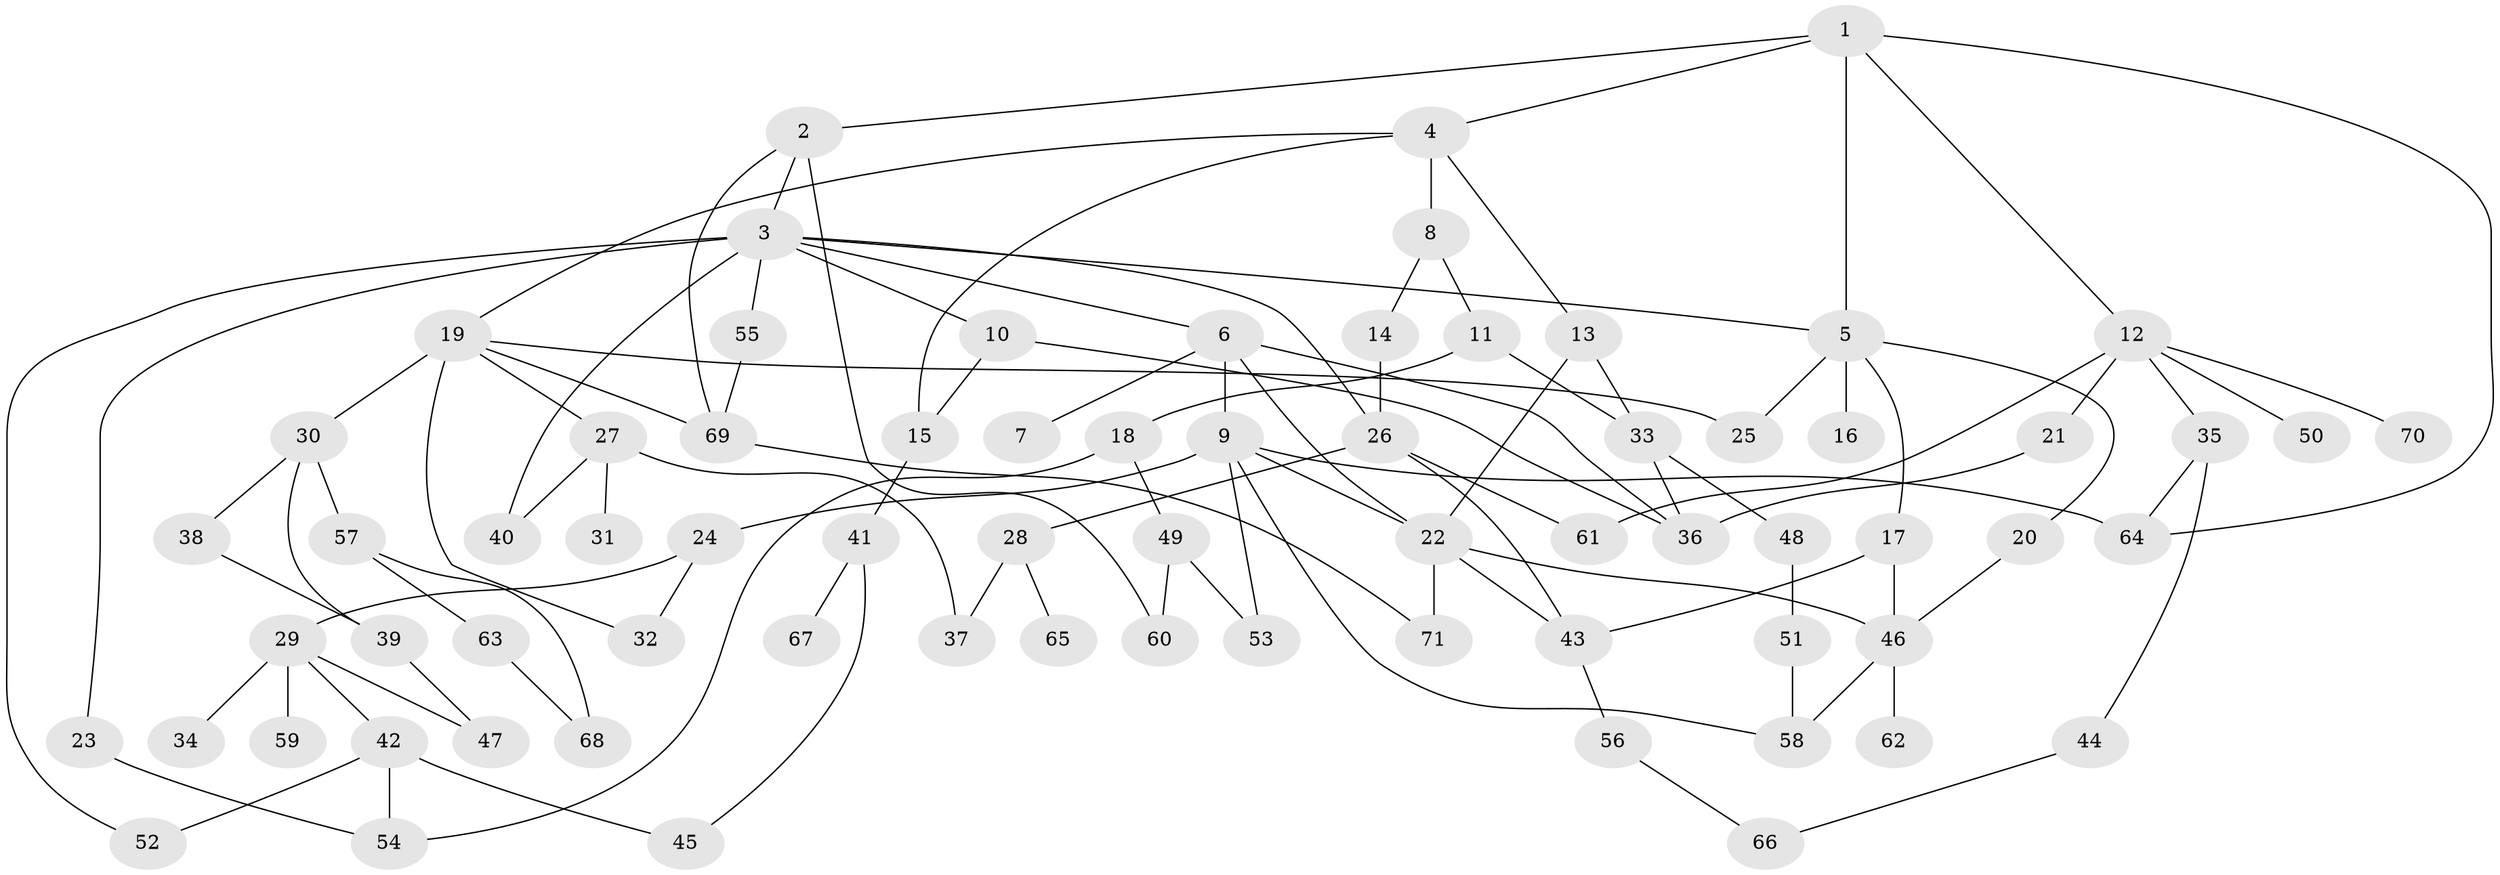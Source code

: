 // coarse degree distribution, {5: 0.10204081632653061, 4: 0.16326530612244897, 12: 0.02040816326530612, 6: 0.08163265306122448, 1: 0.16326530612244897, 7: 0.02040816326530612, 2: 0.3469387755102041, 8: 0.02040816326530612, 3: 0.08163265306122448}
// Generated by graph-tools (version 1.1) at 2025/23/03/03/25 07:23:31]
// undirected, 71 vertices, 105 edges
graph export_dot {
graph [start="1"]
  node [color=gray90,style=filled];
  1;
  2;
  3;
  4;
  5;
  6;
  7;
  8;
  9;
  10;
  11;
  12;
  13;
  14;
  15;
  16;
  17;
  18;
  19;
  20;
  21;
  22;
  23;
  24;
  25;
  26;
  27;
  28;
  29;
  30;
  31;
  32;
  33;
  34;
  35;
  36;
  37;
  38;
  39;
  40;
  41;
  42;
  43;
  44;
  45;
  46;
  47;
  48;
  49;
  50;
  51;
  52;
  53;
  54;
  55;
  56;
  57;
  58;
  59;
  60;
  61;
  62;
  63;
  64;
  65;
  66;
  67;
  68;
  69;
  70;
  71;
  1 -- 2;
  1 -- 4;
  1 -- 5;
  1 -- 12;
  1 -- 64;
  2 -- 3;
  2 -- 69;
  2 -- 60;
  3 -- 6;
  3 -- 10;
  3 -- 23;
  3 -- 52;
  3 -- 55;
  3 -- 40;
  3 -- 5;
  3 -- 26;
  4 -- 8;
  4 -- 13;
  4 -- 15;
  4 -- 19;
  5 -- 16;
  5 -- 17;
  5 -- 20;
  5 -- 25;
  6 -- 7;
  6 -- 9;
  6 -- 22;
  6 -- 36;
  8 -- 11;
  8 -- 14;
  9 -- 24;
  9 -- 53;
  9 -- 64;
  9 -- 58;
  9 -- 22;
  10 -- 36;
  10 -- 15;
  11 -- 18;
  11 -- 33;
  12 -- 21;
  12 -- 35;
  12 -- 50;
  12 -- 61;
  12 -- 70;
  13 -- 22;
  13 -- 33;
  14 -- 26;
  15 -- 41;
  17 -- 46;
  17 -- 43;
  18 -- 49;
  18 -- 54;
  19 -- 25;
  19 -- 27;
  19 -- 30;
  19 -- 32;
  19 -- 69;
  20 -- 46;
  21 -- 36;
  22 -- 43;
  22 -- 46;
  22 -- 71;
  23 -- 54;
  24 -- 29;
  24 -- 32;
  26 -- 28;
  26 -- 43;
  26 -- 61;
  27 -- 31;
  27 -- 37;
  27 -- 40;
  28 -- 65;
  28 -- 37;
  29 -- 34;
  29 -- 42;
  29 -- 47;
  29 -- 59;
  30 -- 38;
  30 -- 57;
  30 -- 39;
  33 -- 48;
  33 -- 36;
  35 -- 44;
  35 -- 64;
  38 -- 39;
  39 -- 47;
  41 -- 45;
  41 -- 67;
  42 -- 54;
  42 -- 52;
  42 -- 45;
  43 -- 56;
  44 -- 66;
  46 -- 58;
  46 -- 62;
  48 -- 51;
  49 -- 53;
  49 -- 60;
  51 -- 58;
  55 -- 69;
  56 -- 66;
  57 -- 63;
  57 -- 68;
  63 -- 68;
  69 -- 71;
}
